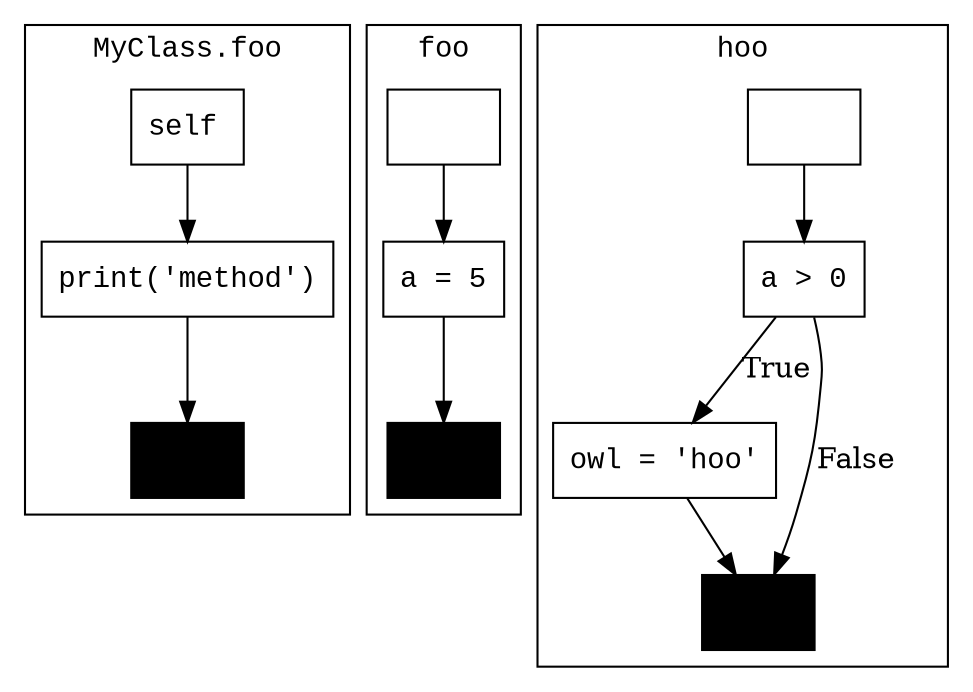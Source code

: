 digraph funcs_only {
	node [fontname="Courier New" shape=box]
	subgraph cluster_0 {
		cluster_0_0 [label="self\l" fillcolor=white style=filled]
		cluster_0_0 -> cluster_0_2
		cluster_0_2 [label="print('method')\l" fillcolor=white style=filled]
		cluster_0_2 -> cluster_0_1
		cluster_0_1 [label="\l" fillcolor=black style=filled]
		fontname="Courier New" label="MyClass.foo"
	}
	subgraph cluster_1 {
		cluster_1_0 [label="\l" fillcolor=white style=filled]
		cluster_1_0 -> cluster_1_2
		cluster_1_2 [label="a = 5\l" fillcolor=white style=filled]
		cluster_1_2 -> cluster_1_1
		cluster_1_1 [label="\l" fillcolor=black style=filled]
		fontname="Courier New" label=foo
	}
	subgraph cluster_2 {
		cluster_2_0 [label="\l" fillcolor=white style=filled]
		cluster_2_0 -> cluster_2_2
		cluster_2_2 [label="a > 0\l" fillcolor=white style=filled]
		cluster_2_2 -> cluster_2_3 [label=True]
		cluster_2_3 [label="owl = 'hoo'\l" fillcolor=white style=filled]
		cluster_2_3 -> cluster_2_1
		cluster_2_1 [label="\l" fillcolor=black style=filled]
		cluster_2_2 -> cluster_2_1 [label=False]
		fontname="Courier New" label=hoo
	}
}
